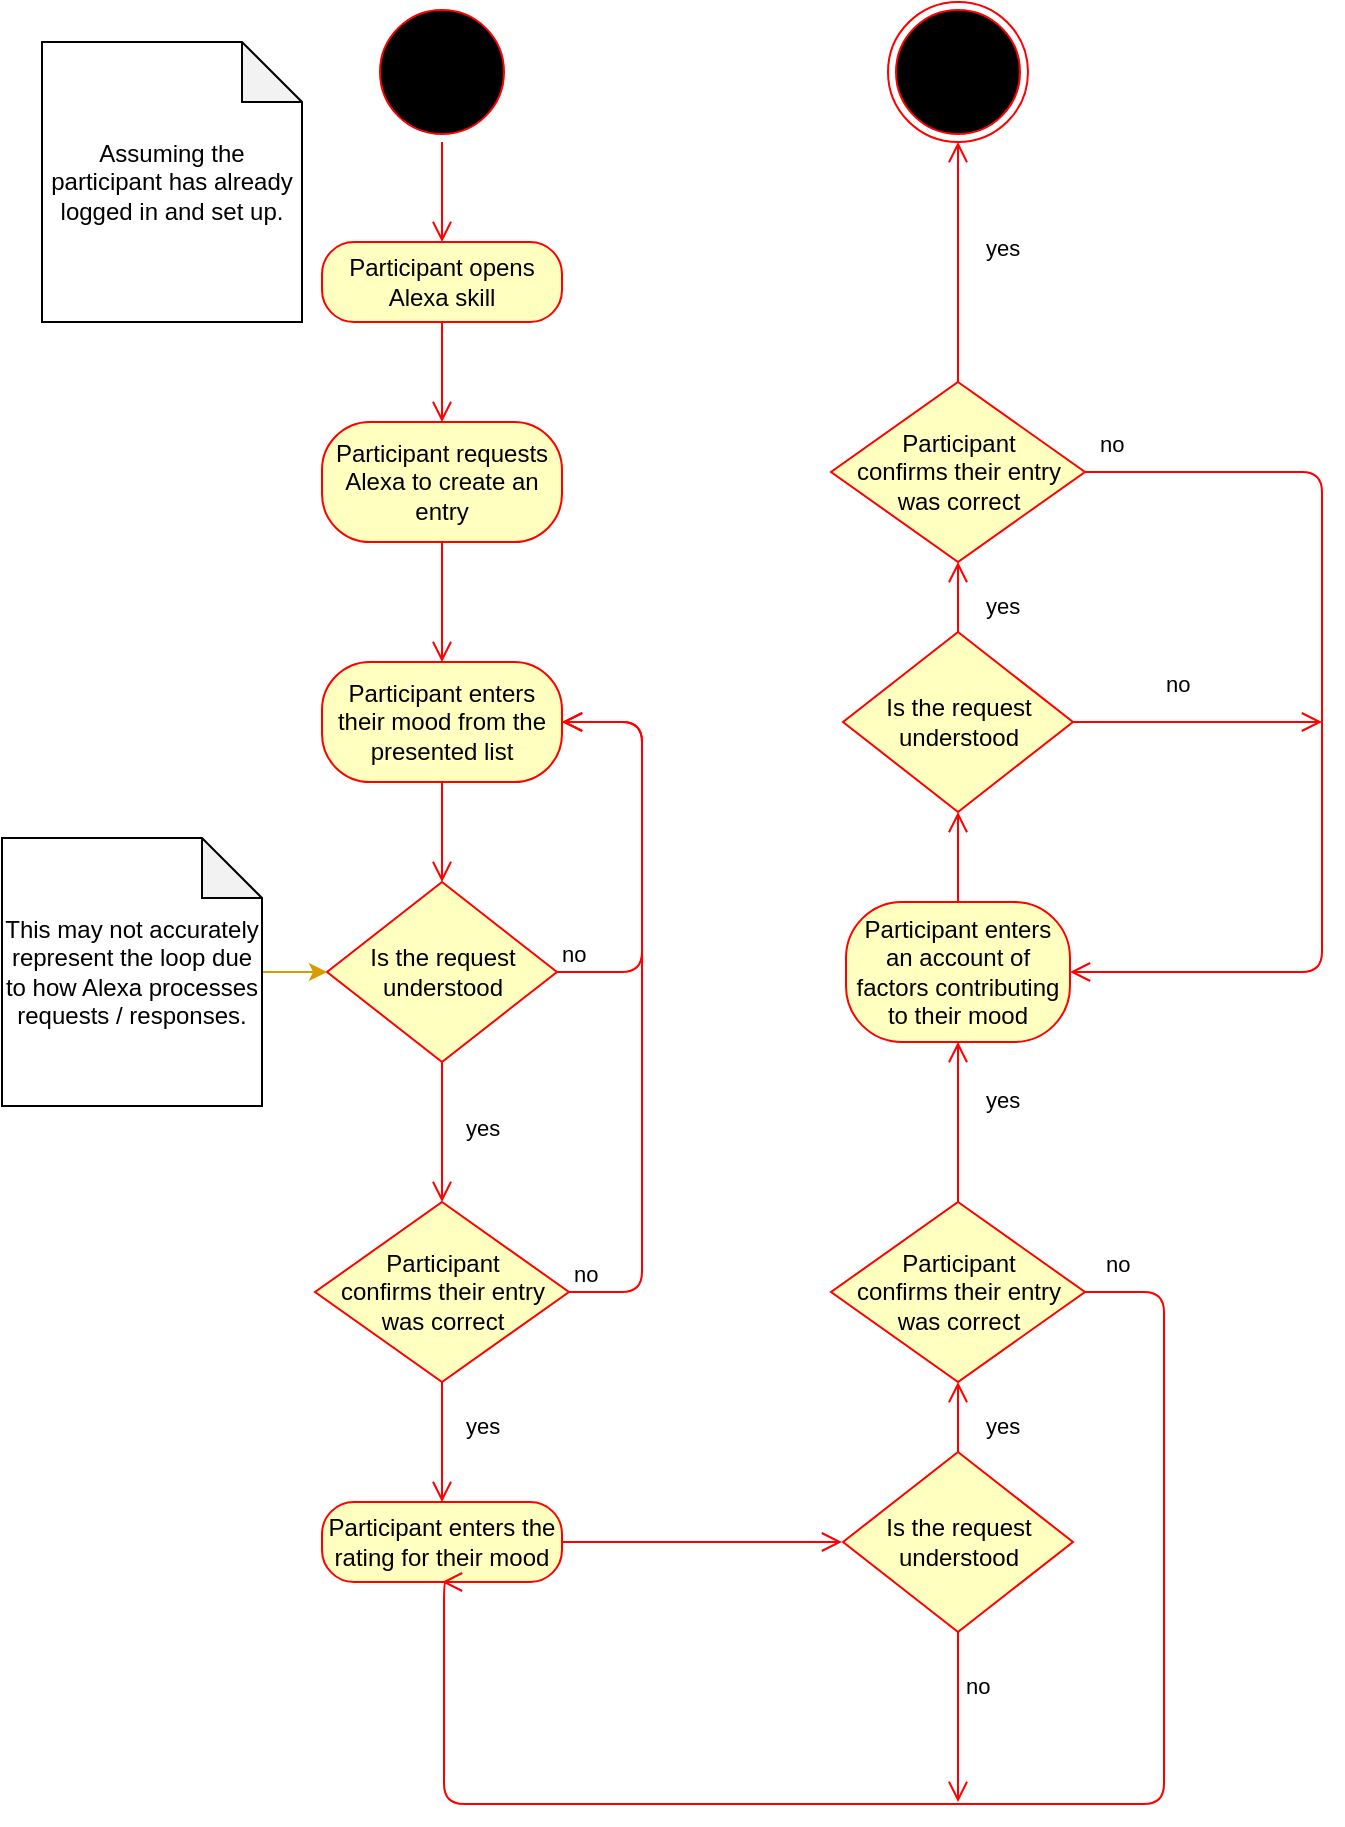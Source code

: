 <mxfile version="12.3.2" type="device" pages="1"><diagram name="Alexa (Create Entry)" id="0783ab3e-0a74-02c8-0abd-f7b4e66b4bec"><mxGraphModel dx="946" dy="725" grid="1" gridSize="10" guides="1" tooltips="1" connect="1" arrows="1" fold="1" page="1" pageScale="1" pageWidth="850" pageHeight="1100" background="#ffffff" math="0" shadow="0"><root><mxCell id="0"/><mxCell id="1" parent="0"/><mxCell id="8fdC04RM7QFmUsu6dh5V-1" value="Assuming the participant has already logged in and set up." style="shape=note;whiteSpace=wrap;html=1;backgroundOutline=1;darkOpacity=0.05;" vertex="1" parent="1"><mxGeometry x="30" y="50" width="130" height="140" as="geometry"/></mxCell><mxCell id="8fdC04RM7QFmUsu6dh5V-20" value="" style="ellipse;html=1;shape=startState;fillColor=#000000;strokeColor=#ff0000;" vertex="1" parent="1"><mxGeometry x="195" y="30" width="70" height="70" as="geometry"/></mxCell><mxCell id="8fdC04RM7QFmUsu6dh5V-21" value="" style="edgeStyle=orthogonalEdgeStyle;html=1;verticalAlign=bottom;endArrow=open;endSize=8;strokeColor=#ff0000;exitX=0.5;exitY=1;exitDx=0;exitDy=0;entryX=0.5;entryY=0;entryDx=0;entryDy=0;" edge="1" parent="1" source="8fdC04RM7QFmUsu6dh5V-20" target="8fdC04RM7QFmUsu6dh5V-22"><mxGeometry relative="1" as="geometry"><mxPoint x="190" y="200" as="targetPoint"/><Array as="points"/></mxGeometry></mxCell><mxCell id="8fdC04RM7QFmUsu6dh5V-22" value="Participant opens Alexa skill" style="rounded=1;whiteSpace=wrap;html=1;arcSize=40;fontColor=#000000;fillColor=#ffffc0;strokeColor=#ff0000;" vertex="1" parent="1"><mxGeometry x="170" y="150" width="120" height="40" as="geometry"/></mxCell><mxCell id="8fdC04RM7QFmUsu6dh5V-23" value="Participant requests Alexa to create an entry" style="rounded=1;whiteSpace=wrap;html=1;arcSize=40;fontColor=#000000;fillColor=#ffffc0;strokeColor=#ff0000;" vertex="1" parent="1"><mxGeometry x="170" y="240" width="120" height="60" as="geometry"/></mxCell><mxCell id="8fdC04RM7QFmUsu6dh5V-24" value="" style="edgeStyle=orthogonalEdgeStyle;html=1;verticalAlign=bottom;endArrow=open;endSize=8;strokeColor=#ff0000;entryX=0.5;entryY=0;entryDx=0;entryDy=0;" edge="1" parent="1" source="8fdC04RM7QFmUsu6dh5V-23" target="8fdC04RM7QFmUsu6dh5V-26"><mxGeometry relative="1" as="geometry"><mxPoint x="190" y="320" as="targetPoint"/></mxGeometry></mxCell><mxCell id="8fdC04RM7QFmUsu6dh5V-25" value="" style="edgeStyle=orthogonalEdgeStyle;html=1;verticalAlign=bottom;endArrow=open;endSize=8;strokeColor=#ff0000;exitX=0.5;exitY=1;exitDx=0;exitDy=0;entryX=0.5;entryY=0;entryDx=0;entryDy=0;" edge="1" parent="1" source="8fdC04RM7QFmUsu6dh5V-22" target="8fdC04RM7QFmUsu6dh5V-23"><mxGeometry relative="1" as="geometry"><mxPoint x="200" y="120" as="targetPoint"/><mxPoint x="200" y="40" as="sourcePoint"/><Array as="points"/></mxGeometry></mxCell><mxCell id="8fdC04RM7QFmUsu6dh5V-26" value="Participant enters their mood from the presented list" style="rounded=1;whiteSpace=wrap;html=1;arcSize=40;fontColor=#000000;fillColor=#ffffc0;strokeColor=#ff0000;" vertex="1" parent="1"><mxGeometry x="170" y="360" width="120" height="60" as="geometry"/></mxCell><mxCell id="8fdC04RM7QFmUsu6dh5V-27" value="Is the request understood" style="rhombus;whiteSpace=wrap;html=1;fillColor=#ffffc0;strokeColor=#ff0000;" vertex="1" parent="1"><mxGeometry x="172.5" y="470" width="115" height="90" as="geometry"/></mxCell><mxCell id="8fdC04RM7QFmUsu6dh5V-28" value="no" style="edgeStyle=orthogonalEdgeStyle;html=1;align=left;verticalAlign=bottom;endArrow=open;endSize=8;strokeColor=#ff0000;entryX=1;entryY=0.5;entryDx=0;entryDy=0;exitX=1;exitY=0.5;exitDx=0;exitDy=0;" edge="1" parent="1" source="8fdC04RM7QFmUsu6dh5V-27" target="8fdC04RM7QFmUsu6dh5V-26"><mxGeometry x="-1" relative="1" as="geometry"><mxPoint x="355" y="510" as="targetPoint"/><Array as="points"><mxPoint x="330" y="515"/><mxPoint x="330" y="390"/></Array></mxGeometry></mxCell><mxCell id="8fdC04RM7QFmUsu6dh5V-29" value="yes" style="edgeStyle=orthogonalEdgeStyle;html=1;align=left;verticalAlign=top;endArrow=open;endSize=8;strokeColor=#ff0000;entryX=0.5;entryY=0;entryDx=0;entryDy=0;" edge="1" parent="1" source="8fdC04RM7QFmUsu6dh5V-27" target="8fdC04RM7QFmUsu6dh5V-36"><mxGeometry x="-0.429" y="10" relative="1" as="geometry"><mxPoint x="230" y="630" as="targetPoint"/><mxPoint as="offset"/></mxGeometry></mxCell><mxCell id="8fdC04RM7QFmUsu6dh5V-32" value="" style="edgeStyle=orthogonalEdgeStyle;html=1;verticalAlign=bottom;endArrow=open;endSize=8;strokeColor=#ff0000;entryX=0.5;entryY=0;entryDx=0;entryDy=0;exitX=0.5;exitY=1;exitDx=0;exitDy=0;" edge="1" parent="1" source="8fdC04RM7QFmUsu6dh5V-26" target="8fdC04RM7QFmUsu6dh5V-27"><mxGeometry relative="1" as="geometry"><mxPoint x="240.333" y="370.167" as="targetPoint"/><mxPoint x="240.333" y="310" as="sourcePoint"/></mxGeometry></mxCell><mxCell id="8fdC04RM7QFmUsu6dh5V-36" value="Participant &lt;br&gt;confirms their entry was correct" style="rhombus;html=1;fillColor=#ffffc0;strokeColor=#ff0000;whiteSpace=wrap;" vertex="1" parent="1"><mxGeometry x="166.5" y="630" width="127" height="90" as="geometry"/></mxCell><mxCell id="8fdC04RM7QFmUsu6dh5V-37" value="no" style="edgeStyle=orthogonalEdgeStyle;html=1;align=left;verticalAlign=bottom;endArrow=open;endSize=8;strokeColor=#ff0000;exitX=1;exitY=0.5;exitDx=0;exitDy=0;" edge="1" parent="1" source="8fdC04RM7QFmUsu6dh5V-36"><mxGeometry x="-1" relative="1" as="geometry"><mxPoint x="290" y="390" as="targetPoint"/><Array as="points"><mxPoint x="330" y="675"/><mxPoint x="330" y="390"/></Array></mxGeometry></mxCell><mxCell id="8fdC04RM7QFmUsu6dh5V-38" value="yes" style="edgeStyle=orthogonalEdgeStyle;html=1;align=left;verticalAlign=top;endArrow=open;endSize=8;strokeColor=#ff0000;entryX=0.5;entryY=0;entryDx=0;entryDy=0;" edge="1" parent="1" source="8fdC04RM7QFmUsu6dh5V-36" target="8fdC04RM7QFmUsu6dh5V-40"><mxGeometry x="-0.714" y="10" relative="1" as="geometry"><mxPoint x="230" y="790" as="targetPoint"/><mxPoint as="offset"/></mxGeometry></mxCell><mxCell id="8fdC04RM7QFmUsu6dh5V-40" value="Participant enters the rating for their mood" style="rounded=1;whiteSpace=wrap;html=1;arcSize=40;fontColor=#000000;fillColor=#ffffc0;strokeColor=#ff0000;" vertex="1" parent="1"><mxGeometry x="170" y="780" width="120" height="40" as="geometry"/></mxCell><mxCell id="8fdC04RM7QFmUsu6dh5V-41" value="" style="edgeStyle=orthogonalEdgeStyle;html=1;verticalAlign=bottom;endArrow=open;endSize=8;strokeColor=#ff0000;" edge="1" source="8fdC04RM7QFmUsu6dh5V-40" parent="1"><mxGeometry relative="1" as="geometry"><mxPoint x="430" y="800" as="targetPoint"/></mxGeometry></mxCell><mxCell id="8fdC04RM7QFmUsu6dh5V-42" value="Is the request understood" style="rhombus;whiteSpace=wrap;html=1;fillColor=#ffffc0;strokeColor=#ff0000;" vertex="1" parent="1"><mxGeometry x="430.5" y="755" width="115" height="90" as="geometry"/></mxCell><mxCell id="8fdC04RM7QFmUsu6dh5V-43" value="Participant &lt;br&gt;confirms their entry was correct" style="rhombus;html=1;fillColor=#ffffc0;strokeColor=#ff0000;whiteSpace=wrap;" vertex="1" parent="1"><mxGeometry x="424.5" y="630" width="127" height="90" as="geometry"/></mxCell><mxCell id="8fdC04RM7QFmUsu6dh5V-44" value="Participant enters an account of factors contributing to their mood" style="rounded=1;whiteSpace=wrap;html=1;arcSize=40;fontColor=#000000;fillColor=#ffffc0;strokeColor=#ff0000;" vertex="1" parent="1"><mxGeometry x="432" y="480" width="112" height="70" as="geometry"/></mxCell><mxCell id="8fdC04RM7QFmUsu6dh5V-46" value="yes" style="edgeStyle=orthogonalEdgeStyle;html=1;align=left;verticalAlign=top;endArrow=open;endSize=8;strokeColor=#ff0000;entryX=0.5;entryY=1;entryDx=0;entryDy=0;exitX=0.5;exitY=0;exitDx=0;exitDy=0;" edge="1" parent="1" source="8fdC04RM7QFmUsu6dh5V-42" target="8fdC04RM7QFmUsu6dh5V-43"><mxGeometry x="0.43" y="-12" relative="1" as="geometry"><mxPoint x="240.529" y="789.941" as="targetPoint"/><mxPoint y="-1" as="offset"/><mxPoint x="240.529" y="729.625" as="sourcePoint"/></mxGeometry></mxCell><mxCell id="8fdC04RM7QFmUsu6dh5V-47" value="no" style="edgeStyle=orthogonalEdgeStyle;html=1;align=left;verticalAlign=bottom;endArrow=open;endSize=8;strokeColor=#ff0000;exitX=1;exitY=0.5;exitDx=0;exitDy=0;entryX=0.5;entryY=1;entryDx=0;entryDy=0;" edge="1" parent="1" source="8fdC04RM7QFmUsu6dh5V-43" target="8fdC04RM7QFmUsu6dh5V-40"><mxGeometry x="-0.978" y="5" relative="1" as="geometry"><mxPoint x="300.529" y="400.529" as="targetPoint"/><Array as="points"><mxPoint x="591" y="675"/><mxPoint x="591" y="931"/><mxPoint x="231" y="931"/></Array><mxPoint x="304.059" y="685.235" as="sourcePoint"/><mxPoint as="offset"/></mxGeometry></mxCell><mxCell id="8fdC04RM7QFmUsu6dh5V-52" value="no" style="edgeStyle=orthogonalEdgeStyle;html=1;align=left;verticalAlign=bottom;endArrow=open;endSize=8;strokeColor=#ff0000;exitX=0.5;exitY=1;exitDx=0;exitDy=0;" edge="1" parent="1" source="8fdC04RM7QFmUsu6dh5V-42"><mxGeometry x="0.065" y="11" relative="1" as="geometry"><mxPoint x="488" y="930" as="targetPoint"/><Array as="points"><mxPoint x="488" y="890"/><mxPoint x="488" y="890"/></Array><mxPoint x="561.448" y="685.172" as="sourcePoint"/><mxPoint x="-9" y="-10" as="offset"/></mxGeometry></mxCell><mxCell id="8fdC04RM7QFmUsu6dh5V-55" value="yes" style="edgeStyle=orthogonalEdgeStyle;html=1;align=left;verticalAlign=top;endArrow=open;endSize=8;strokeColor=#ff0000;entryX=0.5;entryY=1;entryDx=0;entryDy=0;exitX=0.5;exitY=0;exitDx=0;exitDy=0;" edge="1" parent="1" source="8fdC04RM7QFmUsu6dh5V-43" target="8fdC04RM7QFmUsu6dh5V-44"><mxGeometry x="0.603" y="-12" relative="1" as="geometry"><mxPoint x="240.069" y="640.345" as="targetPoint"/><mxPoint x="240.069" y="569.946" as="sourcePoint"/><mxPoint as="offset"/></mxGeometry></mxCell><mxCell id="8fdC04RM7QFmUsu6dh5V-56" value="Is the request understood" style="rhombus;whiteSpace=wrap;html=1;fillColor=#ffffc0;strokeColor=#ff0000;" vertex="1" parent="1"><mxGeometry x="430.5" y="345" width="115" height="90" as="geometry"/></mxCell><mxCell id="8fdC04RM7QFmUsu6dh5V-57" value="Participant &lt;br&gt;confirms their entry was correct" style="rhombus;html=1;fillColor=#ffffc0;strokeColor=#ff0000;whiteSpace=wrap;" vertex="1" parent="1"><mxGeometry x="424.5" y="220" width="127" height="90" as="geometry"/></mxCell><mxCell id="8fdC04RM7QFmUsu6dh5V-59" value="yes" style="edgeStyle=orthogonalEdgeStyle;html=1;align=left;verticalAlign=top;endArrow=open;endSize=8;strokeColor=#ff0000;entryX=0.5;entryY=1;entryDx=0;entryDy=0;exitX=0.5;exitY=0;exitDx=0;exitDy=0;" edge="1" parent="1" source="8fdC04RM7QFmUsu6dh5V-56" target="8fdC04RM7QFmUsu6dh5V-57"><mxGeometry x="0.43" y="-12" relative="1" as="geometry"><mxPoint x="240.529" y="379.941" as="targetPoint"/><mxPoint y="-1" as="offset"/><mxPoint x="240.529" y="319.625" as="sourcePoint"/></mxGeometry></mxCell><mxCell id="8fdC04RM7QFmUsu6dh5V-60" value="no" style="edgeStyle=orthogonalEdgeStyle;html=1;align=left;verticalAlign=bottom;endArrow=open;endSize=8;strokeColor=#ff0000;exitX=1;exitY=0.5;exitDx=0;exitDy=0;" edge="1" parent="1" source="8fdC04RM7QFmUsu6dh5V-57"><mxGeometry x="-0.978" y="5" relative="1" as="geometry"><mxPoint x="544" y="515" as="targetPoint"/><Array as="points"><mxPoint x="670" y="265"/><mxPoint x="670" y="515"/></Array><mxPoint x="304.059" y="275.235" as="sourcePoint"/><mxPoint as="offset"/></mxGeometry></mxCell><mxCell id="8fdC04RM7QFmUsu6dh5V-61" value="no" style="edgeStyle=orthogonalEdgeStyle;html=1;align=left;verticalAlign=bottom;endArrow=open;endSize=8;strokeColor=#ff0000;exitX=1;exitY=0.5;exitDx=0;exitDy=0;" edge="1" parent="1" source="8fdC04RM7QFmUsu6dh5V-56"><mxGeometry x="-0.282" y="10" relative="1" as="geometry"><mxPoint x="670" y="390" as="targetPoint"/><Array as="points"><mxPoint x="670" y="390"/></Array><mxPoint x="561.448" y="275.172" as="sourcePoint"/><mxPoint as="offset"/></mxGeometry></mxCell><mxCell id="8fdC04RM7QFmUsu6dh5V-62" value="yes" style="edgeStyle=orthogonalEdgeStyle;html=1;align=left;verticalAlign=top;endArrow=open;endSize=8;strokeColor=#ff0000;entryX=0.5;entryY=1;entryDx=0;entryDy=0;exitX=0.5;exitY=0;exitDx=0;exitDy=0;" edge="1" parent="1" source="8fdC04RM7QFmUsu6dh5V-57" target="8fdC04RM7QFmUsu6dh5V-64"><mxGeometry x="0.333" y="-12" relative="1" as="geometry"><mxPoint x="488" y="170" as="targetPoint"/><mxPoint x="240.069" y="159.946" as="sourcePoint"/><mxPoint as="offset"/></mxGeometry></mxCell><mxCell id="8fdC04RM7QFmUsu6dh5V-63" value="" style="edgeStyle=orthogonalEdgeStyle;html=1;verticalAlign=bottom;endArrow=open;endSize=8;strokeColor=#ff0000;entryX=0.5;entryY=1;entryDx=0;entryDy=0;exitX=0.5;exitY=0;exitDx=0;exitDy=0;" edge="1" parent="1" source="8fdC04RM7QFmUsu6dh5V-44" target="8fdC04RM7QFmUsu6dh5V-56"><mxGeometry relative="1" as="geometry"><mxPoint x="239.857" y="480" as="targetPoint"/><mxPoint x="239.857" y="430.286" as="sourcePoint"/></mxGeometry></mxCell><mxCell id="8fdC04RM7QFmUsu6dh5V-64" value="" style="ellipse;html=1;shape=endState;fillColor=#000000;strokeColor=#ff0000;" vertex="1" parent="1"><mxGeometry x="453" y="30" width="70" height="70" as="geometry"/></mxCell><mxCell id="8fdC04RM7QFmUsu6dh5V-66" style="edgeStyle=orthogonalEdgeStyle;rounded=0;orthogonalLoop=1;jettySize=auto;html=1;entryX=0;entryY=0.5;entryDx=0;entryDy=0;fillColor=#ffe6cc;strokeColor=#d79b00;" edge="1" parent="1" source="8fdC04RM7QFmUsu6dh5V-65" target="8fdC04RM7QFmUsu6dh5V-27"><mxGeometry relative="1" as="geometry"/></mxCell><mxCell id="8fdC04RM7QFmUsu6dh5V-65" value="This may not accurately represent the loop due to how Alexa processes requests / responses." style="shape=note;whiteSpace=wrap;html=1;backgroundOutline=1;darkOpacity=0.05;" vertex="1" parent="1"><mxGeometry x="10" y="448" width="130" height="134" as="geometry"/></mxCell></root></mxGraphModel></diagram></mxfile>